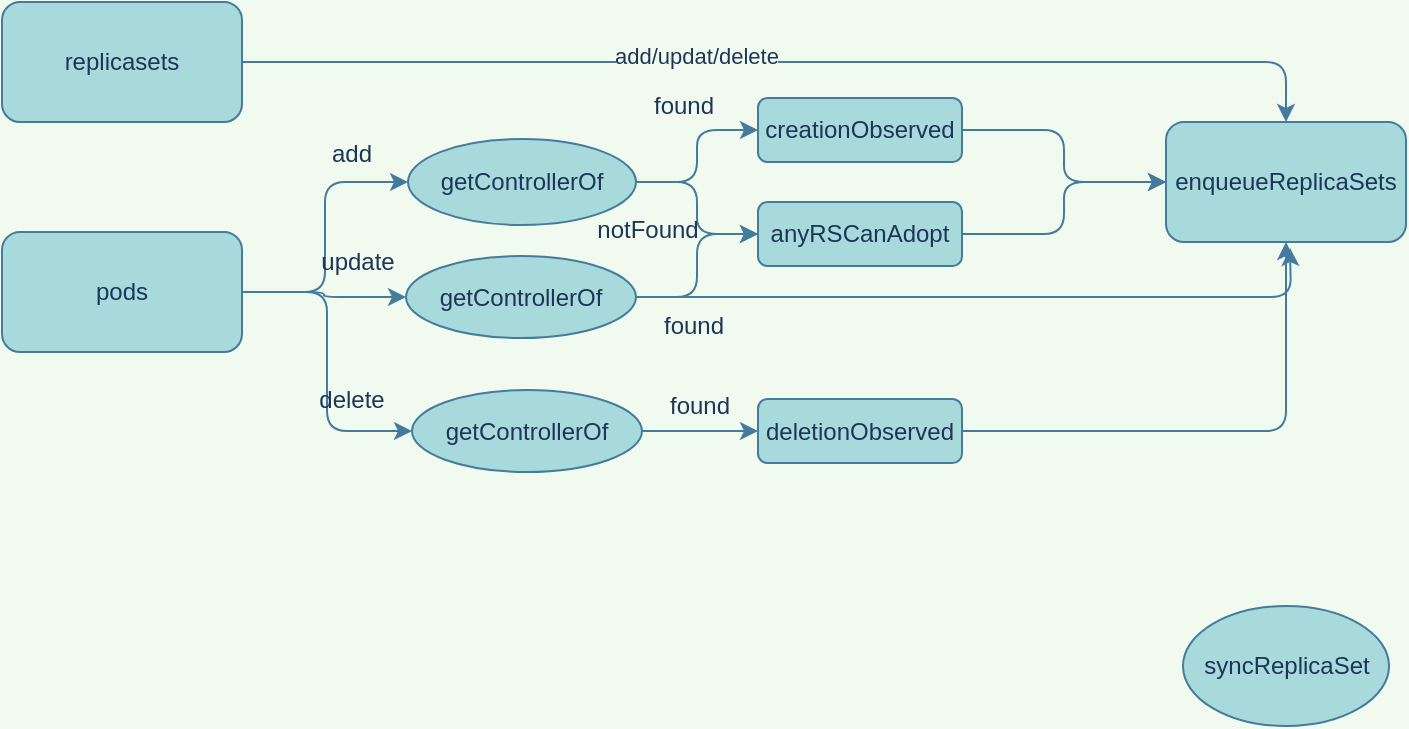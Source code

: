 <mxfile version="13.10.0" type="embed">
    <diagram id="hOsAUBXYfFEwiKEt-Vse" name="Page-1">
        <mxGraphModel dx="1135" dy="795" grid="0" gridSize="10" guides="1" tooltips="1" connect="1" arrows="1" fold="1" page="1" pageScale="1" pageWidth="827" pageHeight="1169" background="#F1FAEE" math="0" shadow="0">
            <root>
                <mxCell id="0"/>
                <mxCell id="1" parent="0"/>
                <mxCell id="6" style="edgeStyle=orthogonalEdgeStyle;curved=0;rounded=1;sketch=0;orthogonalLoop=1;jettySize=auto;html=1;exitX=1;exitY=0.5;exitDx=0;exitDy=0;entryX=0.5;entryY=0;entryDx=0;entryDy=0;strokeColor=#457B9D;fillColor=#A8DADC;fontColor=#1D3557;labelBackgroundColor=#F1FAEE;" edge="1" parent="1" source="2" target="4">
                    <mxGeometry relative="1" as="geometry"/>
                </mxCell>
                <mxCell id="7" value="add/updat/delete" style="edgeLabel;html=1;align=center;verticalAlign=middle;resizable=0;points=[];fontColor=#1D3557;labelBackgroundColor=#F1FAEE;" vertex="1" connectable="0" parent="6">
                    <mxGeometry x="-0.177" y="3" relative="1" as="geometry">
                        <mxPoint as="offset"/>
                    </mxGeometry>
                </mxCell>
                <mxCell id="2" value="replicasets" style="rounded=1;whiteSpace=wrap;html=1;fillColor=#A8DADC;strokeColor=#457B9D;fontColor=#1D3557;" vertex="1" parent="1">
                    <mxGeometry x="53" y="49" width="120" height="60" as="geometry"/>
                </mxCell>
                <mxCell id="9" style="edgeStyle=orthogonalEdgeStyle;curved=0;rounded=1;sketch=0;orthogonalLoop=1;jettySize=auto;html=1;exitX=1;exitY=0.5;exitDx=0;exitDy=0;entryX=0;entryY=0.5;entryDx=0;entryDy=0;strokeColor=#457B9D;fillColor=#A8DADC;fontColor=#1D3557;" edge="1" parent="1" source="3" target="8">
                    <mxGeometry relative="1" as="geometry"/>
                </mxCell>
                <mxCell id="12" style="edgeStyle=orthogonalEdgeStyle;curved=0;rounded=1;sketch=0;orthogonalLoop=1;jettySize=auto;html=1;exitX=1;exitY=0.5;exitDx=0;exitDy=0;entryX=0;entryY=0.5;entryDx=0;entryDy=0;strokeColor=#457B9D;fillColor=#A8DADC;fontColor=#1D3557;" edge="1" parent="1" source="3" target="10">
                    <mxGeometry relative="1" as="geometry"/>
                </mxCell>
                <mxCell id="13" style="edgeStyle=orthogonalEdgeStyle;curved=0;rounded=1;sketch=0;orthogonalLoop=1;jettySize=auto;html=1;exitX=1;exitY=0.5;exitDx=0;exitDy=0;entryX=0;entryY=0.5;entryDx=0;entryDy=0;strokeColor=#457B9D;fillColor=#A8DADC;fontColor=#1D3557;" edge="1" parent="1" source="3" target="11">
                    <mxGeometry relative="1" as="geometry"/>
                </mxCell>
                <mxCell id="3" value="pods" style="rounded=1;whiteSpace=wrap;html=1;fillColor=#A8DADC;strokeColor=#457B9D;fontColor=#1D3557;" vertex="1" parent="1">
                    <mxGeometry x="53" y="164" width="120" height="60" as="geometry"/>
                </mxCell>
                <mxCell id="4" value="enqueueReplicaSets" style="rounded=1;whiteSpace=wrap;html=1;fillColor=#A8DADC;strokeColor=#457B9D;fontColor=#1D3557;" vertex="1" parent="1">
                    <mxGeometry x="635" y="109" width="120" height="60" as="geometry"/>
                </mxCell>
                <mxCell id="19" style="edgeStyle=orthogonalEdgeStyle;curved=0;rounded=1;sketch=0;orthogonalLoop=1;jettySize=auto;html=1;exitX=1;exitY=0.5;exitDx=0;exitDy=0;entryX=0;entryY=0.5;entryDx=0;entryDy=0;strokeColor=#457B9D;fillColor=#A8DADC;fontColor=#1D3557;" edge="1" parent="1" source="8" target="18">
                    <mxGeometry relative="1" as="geometry"/>
                </mxCell>
                <mxCell id="21" style="edgeStyle=orthogonalEdgeStyle;curved=0;rounded=1;sketch=0;orthogonalLoop=1;jettySize=auto;html=1;exitX=1;exitY=0.5;exitDx=0;exitDy=0;entryX=0;entryY=0.5;entryDx=0;entryDy=0;strokeColor=#457B9D;fillColor=#A8DADC;fontColor=#1D3557;" edge="1" parent="1" source="8" target="20">
                    <mxGeometry relative="1" as="geometry"/>
                </mxCell>
                <mxCell id="8" value="getControllerOf" style="ellipse;whiteSpace=wrap;html=1;rounded=0;sketch=0;strokeColor=#457B9D;fillColor=#A8DADC;fontColor=#1D3557;" vertex="1" parent="1">
                    <mxGeometry x="256" y="117.5" width="114" height="43" as="geometry"/>
                </mxCell>
                <mxCell id="26" style="edgeStyle=orthogonalEdgeStyle;curved=0;rounded=1;sketch=0;orthogonalLoop=1;jettySize=auto;html=1;exitX=1;exitY=0.5;exitDx=0;exitDy=0;strokeColor=#457B9D;fillColor=#A8DADC;fontColor=#1D3557;" edge="1" parent="1" source="10" target="20">
                    <mxGeometry relative="1" as="geometry"/>
                </mxCell>
                <mxCell id="35" style="edgeStyle=orthogonalEdgeStyle;curved=0;rounded=1;sketch=0;orthogonalLoop=1;jettySize=auto;html=1;exitX=1;exitY=0.5;exitDx=0;exitDy=0;strokeColor=#457B9D;fillColor=#A8DADC;fontColor=#1D3557;" edge="1" parent="1" source="10">
                    <mxGeometry relative="1" as="geometry">
                        <mxPoint x="697" y="172" as="targetPoint"/>
                    </mxGeometry>
                </mxCell>
                <mxCell id="10" value="getControllerOf" style="ellipse;whiteSpace=wrap;html=1;rounded=0;sketch=0;strokeColor=#457B9D;fillColor=#A8DADC;fontColor=#1D3557;" vertex="1" parent="1">
                    <mxGeometry x="255" y="176" width="115" height="41" as="geometry"/>
                </mxCell>
                <mxCell id="29" style="edgeStyle=orthogonalEdgeStyle;curved=0;rounded=1;sketch=0;orthogonalLoop=1;jettySize=auto;html=1;exitX=1;exitY=0.5;exitDx=0;exitDy=0;entryX=0;entryY=0.5;entryDx=0;entryDy=0;strokeColor=#457B9D;fillColor=#A8DADC;fontColor=#1D3557;" edge="1" parent="1" source="11" target="28">
                    <mxGeometry relative="1" as="geometry"/>
                </mxCell>
                <mxCell id="11" value="getControllerOf" style="ellipse;whiteSpace=wrap;html=1;rounded=0;sketch=0;strokeColor=#457B9D;fillColor=#A8DADC;fontColor=#1D3557;" vertex="1" parent="1">
                    <mxGeometry x="258" y="243" width="115" height="41" as="geometry"/>
                </mxCell>
                <mxCell id="14" value="add" style="text;html=1;strokeColor=none;fillColor=none;align=center;verticalAlign=middle;whiteSpace=wrap;rounded=0;sketch=0;fontColor=#1D3557;" vertex="1" parent="1">
                    <mxGeometry x="208" y="115" width="40" height="20" as="geometry"/>
                </mxCell>
                <mxCell id="15" value="update" style="text;html=1;strokeColor=none;fillColor=none;align=center;verticalAlign=middle;whiteSpace=wrap;rounded=0;sketch=0;fontColor=#1D3557;" vertex="1" parent="1">
                    <mxGeometry x="211" y="169" width="40" height="20" as="geometry"/>
                </mxCell>
                <mxCell id="16" value="delete" style="text;html=1;strokeColor=none;fillColor=none;align=center;verticalAlign=middle;whiteSpace=wrap;rounded=0;sketch=0;fontColor=#1D3557;" vertex="1" parent="1">
                    <mxGeometry x="208" y="238" width="40" height="20" as="geometry"/>
                </mxCell>
                <mxCell id="22" style="edgeStyle=orthogonalEdgeStyle;curved=0;rounded=1;sketch=0;orthogonalLoop=1;jettySize=auto;html=1;exitX=1;exitY=0.5;exitDx=0;exitDy=0;strokeColor=#457B9D;fillColor=#A8DADC;fontColor=#1D3557;" edge="1" parent="1" source="18" target="4">
                    <mxGeometry relative="1" as="geometry"/>
                </mxCell>
                <mxCell id="18" value="creationObserved" style="rounded=1;whiteSpace=wrap;html=1;sketch=0;strokeColor=#457B9D;fillColor=#A8DADC;fontColor=#1D3557;" vertex="1" parent="1">
                    <mxGeometry x="431" y="97" width="102" height="32" as="geometry"/>
                </mxCell>
                <mxCell id="23" style="edgeStyle=orthogonalEdgeStyle;curved=0;rounded=1;sketch=0;orthogonalLoop=1;jettySize=auto;html=1;exitX=1;exitY=0.5;exitDx=0;exitDy=0;strokeColor=#457B9D;fillColor=#A8DADC;fontColor=#1D3557;" edge="1" parent="1" source="20" target="4">
                    <mxGeometry relative="1" as="geometry"/>
                </mxCell>
                <mxCell id="20" value="anyRSCanAdopt" style="rounded=1;whiteSpace=wrap;html=1;sketch=0;strokeColor=#457B9D;fillColor=#A8DADC;fontColor=#1D3557;" vertex="1" parent="1">
                    <mxGeometry x="431" y="149" width="102" height="32" as="geometry"/>
                </mxCell>
                <mxCell id="30" style="edgeStyle=orthogonalEdgeStyle;curved=0;rounded=1;sketch=0;orthogonalLoop=1;jettySize=auto;html=1;exitX=1;exitY=0.5;exitDx=0;exitDy=0;entryX=0.5;entryY=1;entryDx=0;entryDy=0;strokeColor=#457B9D;fillColor=#A8DADC;fontColor=#1D3557;" edge="1" parent="1" source="28" target="4">
                    <mxGeometry relative="1" as="geometry"/>
                </mxCell>
                <mxCell id="28" value="deletionObserved" style="rounded=1;whiteSpace=wrap;html=1;sketch=0;strokeColor=#457B9D;fillColor=#A8DADC;fontColor=#1D3557;" vertex="1" parent="1">
                    <mxGeometry x="431" y="247.5" width="102" height="32" as="geometry"/>
                </mxCell>
                <mxCell id="31" value="found" style="text;html=1;strokeColor=none;fillColor=none;align=center;verticalAlign=middle;whiteSpace=wrap;rounded=0;sketch=0;fontColor=#1D3557;" vertex="1" parent="1">
                    <mxGeometry x="374" y="91" width="40" height="20" as="geometry"/>
                </mxCell>
                <mxCell id="34" value="found" style="text;html=1;strokeColor=none;fillColor=none;align=center;verticalAlign=middle;whiteSpace=wrap;rounded=0;sketch=0;fontColor=#1D3557;" vertex="1" parent="1">
                    <mxGeometry x="382" y="241" width="40" height="20" as="geometry"/>
                </mxCell>
                <mxCell id="36" value="found" style="text;html=1;strokeColor=none;fillColor=none;align=center;verticalAlign=middle;whiteSpace=wrap;rounded=0;sketch=0;fontColor=#1D3557;" vertex="1" parent="1">
                    <mxGeometry x="379" y="201" width="40" height="20" as="geometry"/>
                </mxCell>
                <mxCell id="37" value="notFound" style="text;html=1;strokeColor=none;fillColor=none;align=center;verticalAlign=middle;whiteSpace=wrap;rounded=0;sketch=0;fontColor=#1D3557;" vertex="1" parent="1">
                    <mxGeometry x="356" y="153" width="40" height="20" as="geometry"/>
                </mxCell>
                <mxCell id="39" value="syncReplicaSet" style="ellipse;whiteSpace=wrap;html=1;rounded=0;sketch=0;strokeColor=#457B9D;fillColor=#A8DADC;fontColor=#1D3557;" vertex="1" parent="1">
                    <mxGeometry x="643.5" y="351" width="103" height="60" as="geometry"/>
                </mxCell>
            </root>
        </mxGraphModel>
    </diagram>
</mxfile>